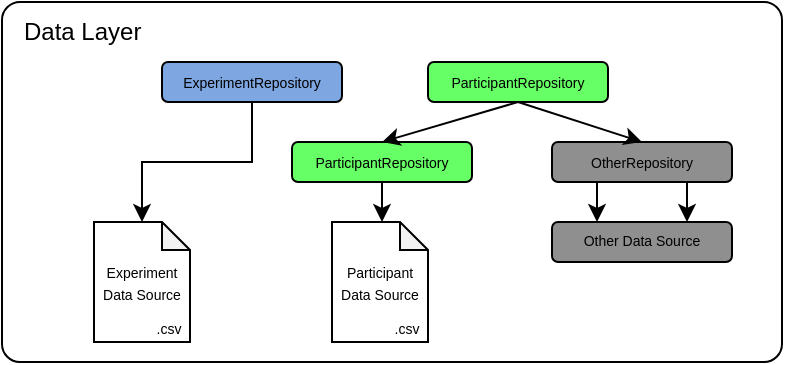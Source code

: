<mxfile version="21.6.1" type="device">
  <diagram name="Page-1" id="OpWTwDbj9fGWJGAPWJQz">
    <mxGraphModel dx="812" dy="841" grid="1" gridSize="10" guides="1" tooltips="1" connect="1" arrows="1" fold="1" page="1" pageScale="1" pageWidth="390" pageHeight="185" math="0" shadow="0">
      <root>
        <mxCell id="0" />
        <mxCell id="1" parent="0" />
        <mxCell id="XlhGBxInrDT2tjcyylJW-1" value="" style="rounded=1;whiteSpace=wrap;html=1;align=left;arcSize=5;" parent="1" vertex="1">
          <mxGeometry y="-370" width="390" height="180" as="geometry" />
        </mxCell>
        <mxCell id="XlhGBxInrDT2tjcyylJW-2" style="edgeStyle=orthogonalEdgeStyle;rounded=0;orthogonalLoop=1;jettySize=auto;html=1;entryX=0.5;entryY=0;entryDx=0;entryDy=0;entryPerimeter=0;" parent="1" source="XlhGBxInrDT2tjcyylJW-3" target="XlhGBxInrDT2tjcyylJW-14" edge="1">
          <mxGeometry relative="1" as="geometry" />
        </mxCell>
        <mxCell id="XlhGBxInrDT2tjcyylJW-3" value="&lt;p style=&quot;line-height: 70%;&quot;&gt;&lt;font style=&quot;font-size: 7px;&quot;&gt;ExperimentRepository&lt;/font&gt;&lt;/p&gt;" style="rounded=1;whiteSpace=wrap;html=1;fillColor=#7EA6E0;" parent="1" vertex="1">
          <mxGeometry x="80" y="-340" width="90" height="20" as="geometry" />
        </mxCell>
        <mxCell id="XlhGBxInrDT2tjcyylJW-4" value="&lt;p style=&quot;line-height: 70%;&quot;&gt;&lt;font style=&quot;font-size: 7px;&quot;&gt;ParticipantRepository&lt;/font&gt;&lt;/p&gt;" style="rounded=1;whiteSpace=wrap;html=1;fillColor=#66FF66;" parent="1" vertex="1">
          <mxGeometry x="213" y="-340" width="90" height="20" as="geometry" />
        </mxCell>
        <mxCell id="XlhGBxInrDT2tjcyylJW-5" style="edgeStyle=orthogonalEdgeStyle;rounded=0;orthogonalLoop=1;jettySize=auto;html=1;entryX=0.5;entryY=0;entryDx=0;entryDy=0;entryPerimeter=0;" parent="1" source="XlhGBxInrDT2tjcyylJW-6" edge="1">
          <mxGeometry relative="1" as="geometry">
            <mxPoint x="190.0" y="-260" as="targetPoint" />
          </mxGeometry>
        </mxCell>
        <mxCell id="XlhGBxInrDT2tjcyylJW-6" value="&lt;p style=&quot;line-height: 70%;&quot;&gt;&lt;font style=&quot;font-size: 7px;&quot;&gt;ParticipantRepository&lt;/font&gt;&lt;/p&gt;" style="rounded=1;whiteSpace=wrap;html=1;fillColor=#66FF66;" parent="1" vertex="1">
          <mxGeometry x="145" y="-300" width="90" height="20" as="geometry" />
        </mxCell>
        <mxCell id="XlhGBxInrDT2tjcyylJW-7" value="&lt;p style=&quot;line-height: 70%;&quot;&gt;&lt;font style=&quot;font-size: 7px;&quot;&gt;OtherRepository&lt;/font&gt;&lt;/p&gt;" style="rounded=1;whiteSpace=wrap;html=1;fillColor=#8f8f8f;" parent="1" vertex="1">
          <mxGeometry x="275" y="-300" width="90" height="20" as="geometry" />
        </mxCell>
        <mxCell id="XlhGBxInrDT2tjcyylJW-8" value="&lt;p style=&quot;line-height: 70%; font-size: 7px;&quot;&gt;&lt;font style=&quot;font-size: 7px;&quot;&gt;Other Data Source&lt;/font&gt;&lt;/p&gt;" style="rounded=1;whiteSpace=wrap;html=1;fillColor=#8f8f8f;" parent="1" vertex="1">
          <mxGeometry x="275" y="-260" width="90" height="20" as="geometry" />
        </mxCell>
        <mxCell id="XlhGBxInrDT2tjcyylJW-9" value="" style="endArrow=classic;html=1;rounded=0;exitX=0.5;exitY=1;exitDx=0;exitDy=0;entryX=0.5;entryY=0;entryDx=0;entryDy=0;" parent="1" source="XlhGBxInrDT2tjcyylJW-4" target="XlhGBxInrDT2tjcyylJW-6" edge="1">
          <mxGeometry width="50" height="50" relative="1" as="geometry">
            <mxPoint x="108" y="-310" as="sourcePoint" />
            <mxPoint x="108" y="-275" as="targetPoint" />
          </mxGeometry>
        </mxCell>
        <mxCell id="XlhGBxInrDT2tjcyylJW-10" value="" style="endArrow=classic;html=1;rounded=0;entryX=0.5;entryY=0;entryDx=0;entryDy=0;exitX=0.5;exitY=1;exitDx=0;exitDy=0;" parent="1" source="XlhGBxInrDT2tjcyylJW-4" target="XlhGBxInrDT2tjcyylJW-7" edge="1">
          <mxGeometry width="50" height="50" relative="1" as="geometry">
            <mxPoint x="275" y="-320" as="sourcePoint" />
            <mxPoint x="220" y="-275" as="targetPoint" />
          </mxGeometry>
        </mxCell>
        <mxCell id="XlhGBxInrDT2tjcyylJW-11" value="" style="endArrow=classic;html=1;rounded=0;exitX=0.25;exitY=1;exitDx=0;exitDy=0;entryX=0.25;entryY=0;entryDx=0;entryDy=0;" parent="1" source="XlhGBxInrDT2tjcyylJW-7" target="XlhGBxInrDT2tjcyylJW-8" edge="1">
          <mxGeometry width="50" height="50" relative="1" as="geometry">
            <mxPoint x="248" y="-245" as="sourcePoint" />
            <mxPoint x="248" y="-210" as="targetPoint" />
          </mxGeometry>
        </mxCell>
        <mxCell id="XlhGBxInrDT2tjcyylJW-12" value="" style="endArrow=classic;html=1;rounded=0;exitX=0.75;exitY=1;exitDx=0;exitDy=0;entryX=0.75;entryY=0;entryDx=0;entryDy=0;" parent="1" source="XlhGBxInrDT2tjcyylJW-7" target="XlhGBxInrDT2tjcyylJW-8" edge="1">
          <mxGeometry width="50" height="50" relative="1" as="geometry">
            <mxPoint x="322" y="-245" as="sourcePoint" />
            <mxPoint x="322" y="-210" as="targetPoint" />
          </mxGeometry>
        </mxCell>
        <mxCell id="XlhGBxInrDT2tjcyylJW-13" value="" style="group" parent="1" vertex="1" connectable="0">
          <mxGeometry x="46" y="-260" width="48" height="60" as="geometry" />
        </mxCell>
        <mxCell id="XlhGBxInrDT2tjcyylJW-14" value="&lt;p style=&quot;line-height: 70%;&quot;&gt;&lt;span style=&quot;font-size: 7px; background-color: initial;&quot;&gt;Experiment Data Source&lt;/span&gt;&lt;br&gt;&lt;/p&gt;" style="shape=note;whiteSpace=wrap;html=1;backgroundOutline=1;darkOpacity=0.05;aspect=fixed;size=14;" parent="XlhGBxInrDT2tjcyylJW-13" vertex="1">
          <mxGeometry width="48" height="60" as="geometry" />
        </mxCell>
        <mxCell id="XlhGBxInrDT2tjcyylJW-15" value="&lt;font style=&quot;font-size: 7px;&quot;&gt;.csv&lt;/font&gt;" style="text;html=1;strokeColor=none;fillColor=none;align=center;verticalAlign=middle;whiteSpace=wrap;rounded=0;" parent="XlhGBxInrDT2tjcyylJW-13" vertex="1">
          <mxGeometry x="28" y="47" width="19" height="10" as="geometry" />
        </mxCell>
        <mxCell id="XlhGBxInrDT2tjcyylJW-16" value="" style="group" parent="1" vertex="1" connectable="0">
          <mxGeometry x="165" y="-260" width="48" height="60" as="geometry" />
        </mxCell>
        <mxCell id="XlhGBxInrDT2tjcyylJW-17" value="&lt;p style=&quot;line-height: 70%;&quot;&gt;&lt;span style=&quot;font-size: 7px; background-color: initial;&quot;&gt;Participant Data Source&lt;/span&gt;&lt;br&gt;&lt;/p&gt;" style="shape=note;whiteSpace=wrap;html=1;backgroundOutline=1;darkOpacity=0.05;aspect=fixed;size=14;" parent="XlhGBxInrDT2tjcyylJW-16" vertex="1">
          <mxGeometry width="48" height="60" as="geometry" />
        </mxCell>
        <mxCell id="XlhGBxInrDT2tjcyylJW-18" value="&lt;font style=&quot;font-size: 7px;&quot;&gt;.csv&lt;/font&gt;" style="text;html=1;strokeColor=none;fillColor=none;align=center;verticalAlign=middle;whiteSpace=wrap;rounded=0;" parent="XlhGBxInrDT2tjcyylJW-16" vertex="1">
          <mxGeometry x="28" y="47" width="19" height="10" as="geometry" />
        </mxCell>
        <mxCell id="XlhGBxInrDT2tjcyylJW-19" value="Data Layer" style="text;html=1;strokeColor=none;fillColor=none;align=left;verticalAlign=middle;whiteSpace=wrap;rounded=0;" parent="1" vertex="1">
          <mxGeometry x="9" y="-370" width="110" height="30" as="geometry" />
        </mxCell>
      </root>
    </mxGraphModel>
  </diagram>
</mxfile>
